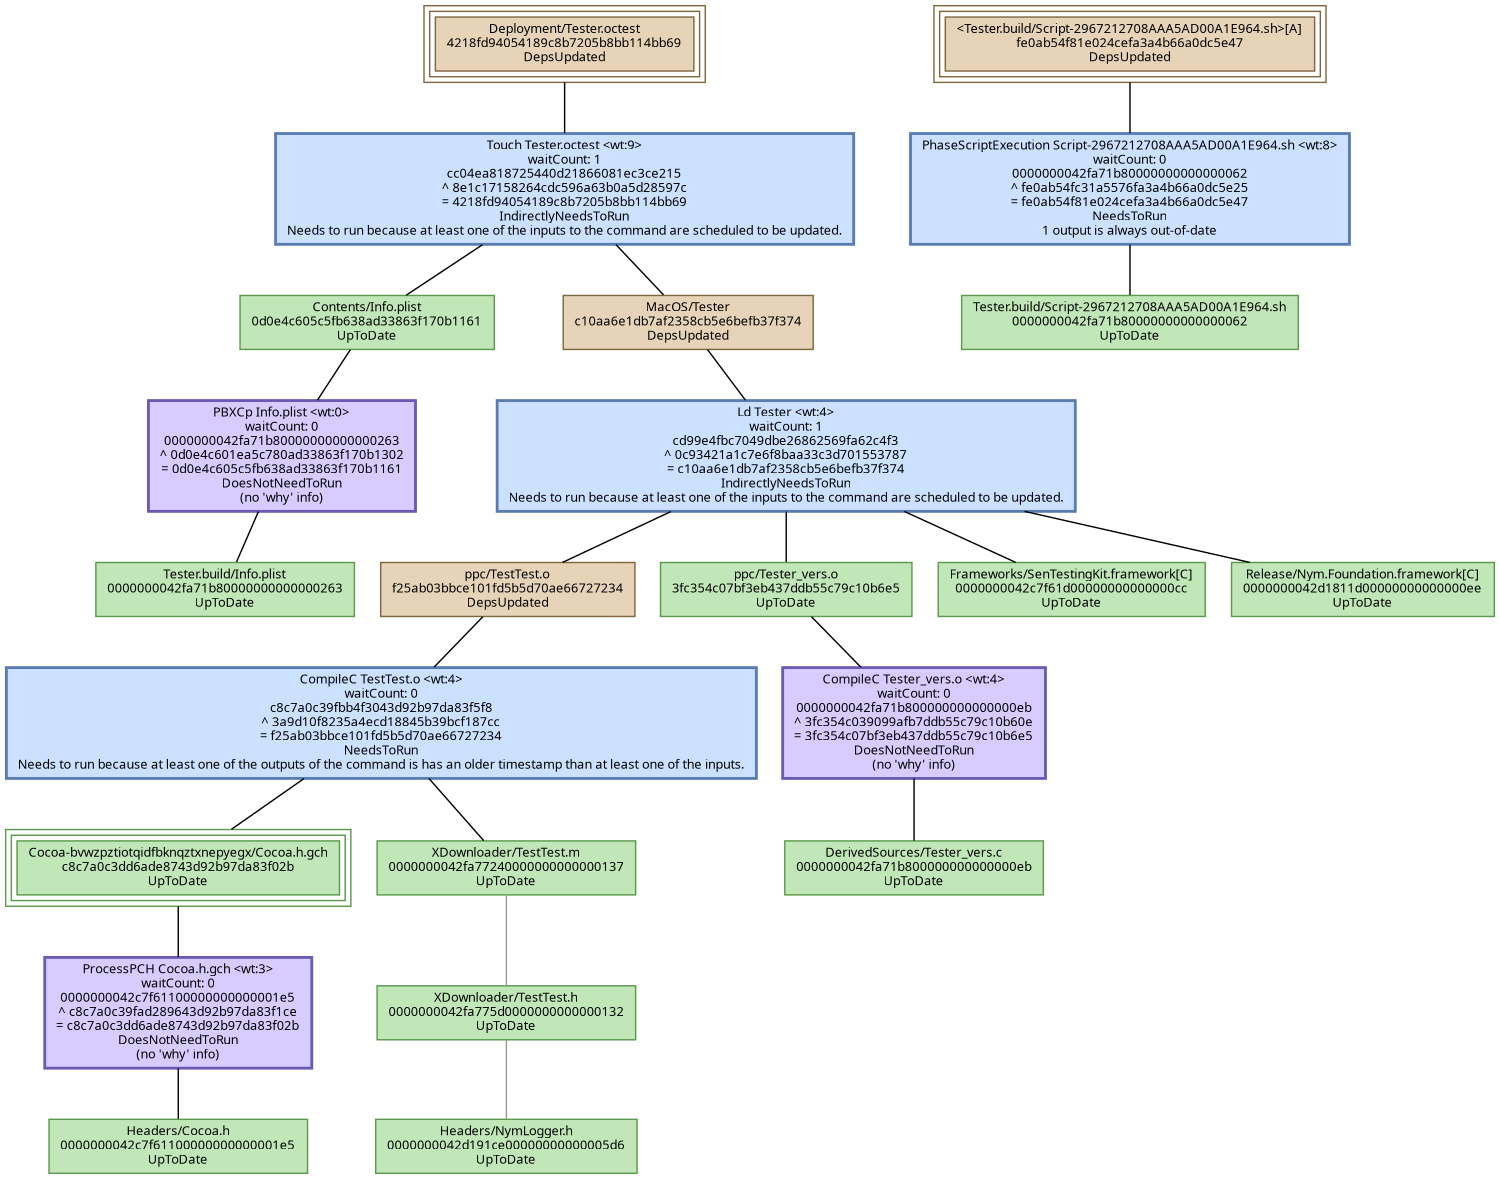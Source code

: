 digraph Tester {
   size = "10.000000,8.500000";
   concentrate = false;

   node [ shape = box, style = filled, color = "0.3 0.5 0.6", fillcolor = "0.3 0.2 0.9", fontname = "Monaco", fontsize = "9" ];
   n00001 [ label = "Deployment/Tester.octest\n4218fd94054189c8b7205b8bb114bb69\nDepsUpdated", color = "0.1 0.5 0.5", fillcolor = "0.1 0.2 0.9", peripheries = 3 ];
   n00002 [ label = "Contents/Info.plist\n0d0e4c605c5fb638ad33863f170b1161\nUpToDate" ];
   n00003 [ label = "Tester.build/Info.plist\n0000000042fa71b80000000000000263\nUpToDate" ];
   n00004 [ label = "ppc/TestTest.o\nf25ab03bbce101fd5b5d70ae66727234\nDepsUpdated", color = "0.1 0.5 0.5", fillcolor = "0.1 0.2 0.9" ];
   n00005 [ label = "Headers/Cocoa.h\n0000000042c7f61100000000000001e5\nUpToDate" ];
   n00006 [ label = "Cocoa-bvwzpztiotqidfbknqztxnepyegx/Cocoa.h.gch\nc8c7a0c3dd6ade8743d92b97da83f02b\nUpToDate", peripheries = 3 ];
   n00007 [ label = "XDownloader/TestTest.m\n0000000042fa77240000000000000137\nUpToDate" ];
   n00008 [ label = "ppc/Tester_vers.o\n3fc354c07bf3eb437ddb55c79c10b6e5\nUpToDate" ];
   n00009 [ label = "DerivedSources/Tester_vers.c\n0000000042fa71b800000000000000eb\nUpToDate" ];
   n00010 [ label = "MacOS/Tester\nc10aa6e1db7af2358cb5e6befb37f374\nDepsUpdated", color = "0.1 0.5 0.5", fillcolor = "0.1 0.2 0.9" ];
   n00011 [ label = "Frameworks/SenTestingKit.framework[C]\n0000000042c7f61d00000000000000cc\nUpToDate" ];
   n00012 [ label = "Release/Nym.Foundation.framework[C]\n0000000042d1811d00000000000000ee\nUpToDate" ];
   n00013 [ label = "<Tester.build/Script-2967212708AAA5AD00A1E964.sh>[A]\nfe0ab54f81e024cefa3a4b66a0dc5e47\nDepsUpdated", color = "0.1 0.5 0.5", fillcolor = "0.1 0.2 0.9", peripheries = 3 ];
   n00014 [ label = "Tester.build/Script-2967212708AAA5AD00A1E964.sh\n0000000042fa71b80000000000000062\nUpToDate" ];
   n00015 [ label = "XDownloader/TestTest.h\n0000000042fa775d0000000000000132\nUpToDate" ];
   n00016 [ label = "Headers/NymLogger.h\n0000000042d191ce00000000000005d6\nUpToDate" ];

   node [ shape = box, style = "filled,bold", color = "0.7 0.5 0.7", fillcolor = "0.7 0.2 1.0", fontname = "Monaco", fontsize = "9" ];
   c00001 [ label = "PBXCp Info.plist <wt:0>\nwaitCount: 0\n0000000042fa71b80000000000000263\n^ 0d0e4c601ea5c780ad33863f170b1302\n= 0d0e4c605c5fb638ad33863f170b1161\nDoesNotNeedToRun\n(no 'why' info)" ];
   c00002 [ label = "CompileC TestTest.o <wt:4>\nwaitCount: 0\nc8c7a0c39fbb4f3043d92b97da83f5f8\n^ 3a9d10f8235a4ecd18845b39bcf187cc\n= f25ab03bbce101fd5b5d70ae66727234\nNeedsToRun\nNeeds to run because at least one of the outputs of the command is has an older timestamp than at least one of the inputs.", color = "0.6 0.5 0.7", fillcolor = "0.6 0.2 1.0" ];
   c00003 [ label = "ProcessPCH Cocoa.h.gch <wt:3>\nwaitCount: 0\n0000000042c7f61100000000000001e5\n^ c8c7a0c39fad289643d92b97da83f1ce\n= c8c7a0c3dd6ade8743d92b97da83f02b\nDoesNotNeedToRun\n(no 'why' info)" ];
   c00004 [ label = "CompileC Tester_vers.o <wt:4>\nwaitCount: 0\n0000000042fa71b800000000000000eb\n^ 3fc354c039099afb7ddb55c79c10b60e\n= 3fc354c07bf3eb437ddb55c79c10b6e5\nDoesNotNeedToRun\n(no 'why' info)" ];
   c00005 [ label = "Ld Tester <wt:4>\nwaitCount: 1\ncd99e4fbc7049dbe26862569fa62c4f3\n^ 0c93421a1c7e6f8baa33c3d701553787\n= c10aa6e1db7af2358cb5e6befb37f374\nIndirectlyNeedsToRun\nNeeds to run because at least one of the inputs to the command are scheduled to be updated.", color = "0.6 0.5 0.7", fillcolor = "0.6 0.2 1.0" ];
   c00006 [ label = "PhaseScriptExecution Script-2967212708AAA5AD00A1E964.sh <wt:8>\nwaitCount: 0\n0000000042fa71b80000000000000062\n^ fe0ab54fc31a5576fa3a4b66a0dc5e25\n= fe0ab54f81e024cefa3a4b66a0dc5e47\nNeedsToRun\n1 output is always out-of-date", color = "0.6 0.5 0.7", fillcolor = "0.6 0.2 1.0" ];
   c00007 [ label = "Touch Tester.octest <wt:9>\nwaitCount: 1\ncc04ea818725440d21866081ec3ce215\n^ 8e1c17158264cdc596a63b0a5d28597c\n= 4218fd94054189c8b7205b8bb114bb69\nIndirectlyNeedsToRun\nNeeds to run because at least one of the inputs to the command are scheduled to be updated.", color = "0.6 0.5 0.7", fillcolor = "0.6 0.2 1.0" ];

   edge [ style = solid, color = black, arrowhead = none, arrowtail = normal ];
   n00001 -> { c00007 };
   n00002 -> { c00001 };
   n00004 -> { c00002 };
   n00006 -> { c00003 };
   n00008 -> { c00004 };
   n00010 -> { c00005 };
   n00013 -> { c00006 };
   c00001 -> { n00003 };
   c00002 -> { n00006 n00007 };
   c00003 -> { n00005 };
   c00004 -> { n00009 };
   c00005 -> { n00004 n00008 n00011 n00012 };
   c00006 -> { n00014 };
   c00007 -> { n00002 n00010 };

   edge [ style = solid, color = gray60, arrowhead = none, arrowtail = normal ];
   n00007 -> { n00015 };
   n00015 -> { n00016 };
}
